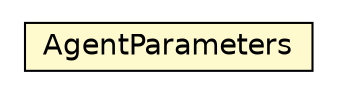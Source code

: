 #!/usr/local/bin/dot
#
# Class diagram 
# Generated by UMLGraph version 5.1 (http://www.umlgraph.org/)
#

digraph G {
	edge [fontname="Helvetica",fontsize=10,labelfontname="Helvetica",labelfontsize=10];
	node [fontname="Helvetica",fontsize=10,shape=plaintext];
	nodesep=0.25;
	ranksep=0.5;
	// jason.mas2j.AgentParameters
	c45078 [label=<<table title="jason.mas2j.AgentParameters" border="0" cellborder="1" cellspacing="0" cellpadding="2" port="p" bgcolor="lemonChiffon" href="./AgentParameters.html">
		<tr><td><table border="0" cellspacing="0" cellpadding="1">
<tr><td align="center" balign="center"> AgentParameters </td></tr>
		</table></td></tr>
		</table>>, fontname="Helvetica", fontcolor="black", fontsize=14.0];
}

